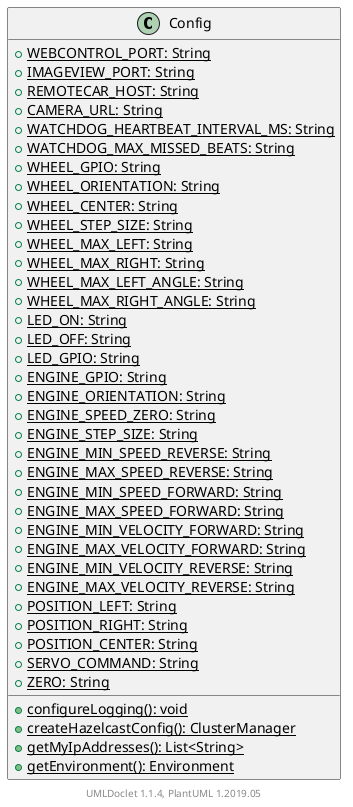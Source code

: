 @startuml

    class Config [[Config.html]] {
        {static} +WEBCONTROL_PORT: String
        {static} +IMAGEVIEW_PORT: String
        {static} +REMOTECAR_HOST: String
        {static} +CAMERA_URL: String
        {static} +WATCHDOG_HEARTBEAT_INTERVAL_MS: String
        {static} +WATCHDOG_MAX_MISSED_BEATS: String
        {static} +WHEEL_GPIO: String
        {static} +WHEEL_ORIENTATION: String
        {static} +WHEEL_CENTER: String
        {static} +WHEEL_STEP_SIZE: String
        {static} +WHEEL_MAX_LEFT: String
        {static} +WHEEL_MAX_RIGHT: String
        {static} +WHEEL_MAX_LEFT_ANGLE: String
        {static} +WHEEL_MAX_RIGHT_ANGLE: String
        {static} +LED_ON: String
        {static} +LED_OFF: String
        {static} +LED_GPIO: String
        {static} +ENGINE_GPIO: String
        {static} +ENGINE_ORIENTATION: String
        {static} +ENGINE_SPEED_ZERO: String
        {static} +ENGINE_STEP_SIZE: String
        {static} +ENGINE_MIN_SPEED_REVERSE: String
        {static} +ENGINE_MAX_SPEED_REVERSE: String
        {static} +ENGINE_MIN_SPEED_FORWARD: String
        {static} +ENGINE_MAX_SPEED_FORWARD: String
        {static} +ENGINE_MIN_VELOCITY_FORWARD: String
        {static} +ENGINE_MAX_VELOCITY_FORWARD: String
        {static} +ENGINE_MIN_VELOCITY_REVERSE: String
        {static} +ENGINE_MAX_VELOCITY_REVERSE: String
        {static} +POSITION_LEFT: String
        {static} +POSITION_RIGHT: String
        {static} +POSITION_CENTER: String
        {static} +SERVO_COMMAND: String
        {static} +ZERO: String
        {static} +configureLogging(): void
        {static} +createHazelcastConfig(): ClusterManager
        {static} +getMyIpAddresses(): List<String>
        {static} +getEnvironment(): Environment
    }


    center footer UMLDoclet 1.1.4, PlantUML 1.2019.05
@enduml
